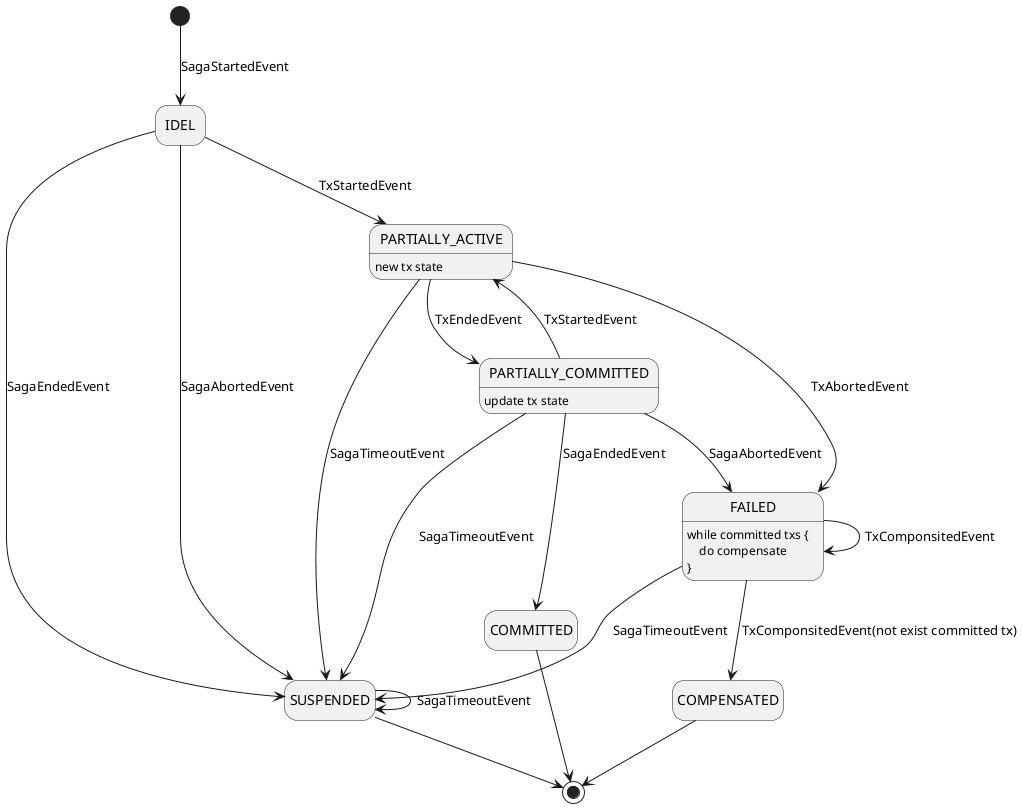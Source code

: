 @startuml
hide empty description

[*] --> IDEL : SagaStartedEvent

IDEL --> PARTIALLY_ACTIVE : TxStartedEvent

IDEL --> SUSPENDED : SagaEndedEvent

IDEL --> SUSPENDED : SagaAbortedEvent

PARTIALLY_COMMITTED --> COMMITTED : SagaEndedEvent

PARTIALLY_COMMITTED --> PARTIALLY_ACTIVE : TxStartedEvent

PARTIALLY_COMMITTED --> FAILED : SagaAbortedEvent

PARTIALLY_COMMITTED --> SUSPENDED : SagaTimeoutEvent

PARTIALLY_ACTIVE --> PARTIALLY_COMMITTED : TxEndedEvent

PARTIALLY_ACTIVE --> FAILED : TxAbortedEvent

PARTIALLY_ACTIVE --> SUSPENDED : SagaTimeoutEvent

SUSPENDED --> SUSPENDED : SagaTimeoutEvent

FAILED --> COMPENSATED : TxComponsitedEvent(not exist committed tx)

FAILED --> SUSPENDED : SagaTimeoutEvent

FAILED --> FAILED : TxComponsitedEvent

COMPENSATED --> [*]

COMMITTED --> [*]

SUSPENDED --> [*]

PARTIALLY_COMMITTED : update tx state

PARTIALLY_ACTIVE : new tx state

FAILED : while committed txs {\n    do compensate\n}


@enduml
